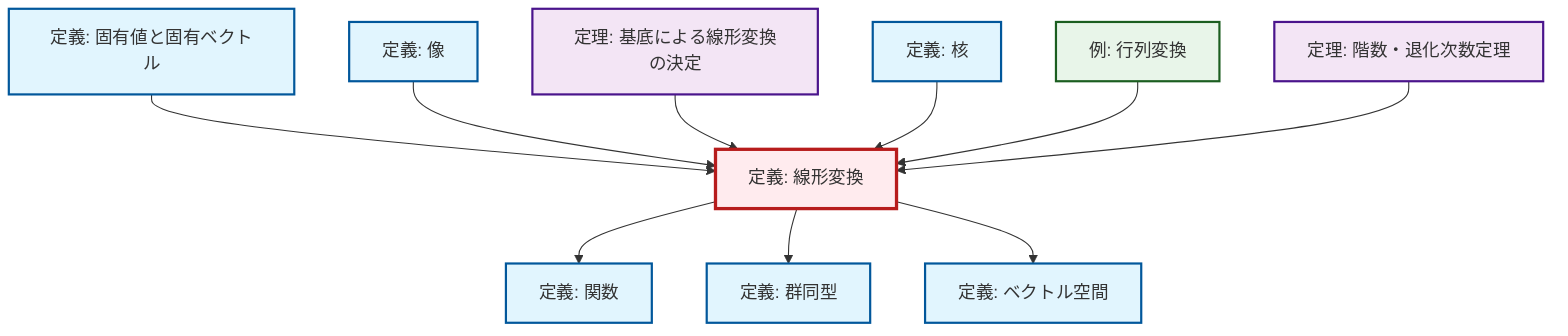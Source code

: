 graph TD
    classDef definition fill:#e1f5fe,stroke:#01579b,stroke-width:2px
    classDef theorem fill:#f3e5f5,stroke:#4a148c,stroke-width:2px
    classDef axiom fill:#fff3e0,stroke:#e65100,stroke-width:2px
    classDef example fill:#e8f5e9,stroke:#1b5e20,stroke-width:2px
    classDef current fill:#ffebee,stroke:#b71c1c,stroke-width:3px
    def-function["定義: 関数"]:::definition
    def-vector-space["定義: ベクトル空間"]:::definition
    def-isomorphism["定義: 群同型"]:::definition
    def-linear-transformation["定義: 線形変換"]:::definition
    ex-matrix-transformation["例: 行列変換"]:::example
    thm-rank-nullity["定理: 階数・退化次数定理"]:::theorem
    def-kernel["定義: 核"]:::definition
    def-eigenvalue-eigenvector["定義: 固有値と固有ベクトル"]:::definition
    def-image["定義: 像"]:::definition
    thm-linear-transformation-basis["定理: 基底による線形変換の決定"]:::theorem
    def-eigenvalue-eigenvector --> def-linear-transformation
    def-image --> def-linear-transformation
    def-linear-transformation --> def-function
    thm-linear-transformation-basis --> def-linear-transformation
    def-kernel --> def-linear-transformation
    def-linear-transformation --> def-isomorphism
    ex-matrix-transformation --> def-linear-transformation
    thm-rank-nullity --> def-linear-transformation
    def-linear-transformation --> def-vector-space
    class def-linear-transformation current
